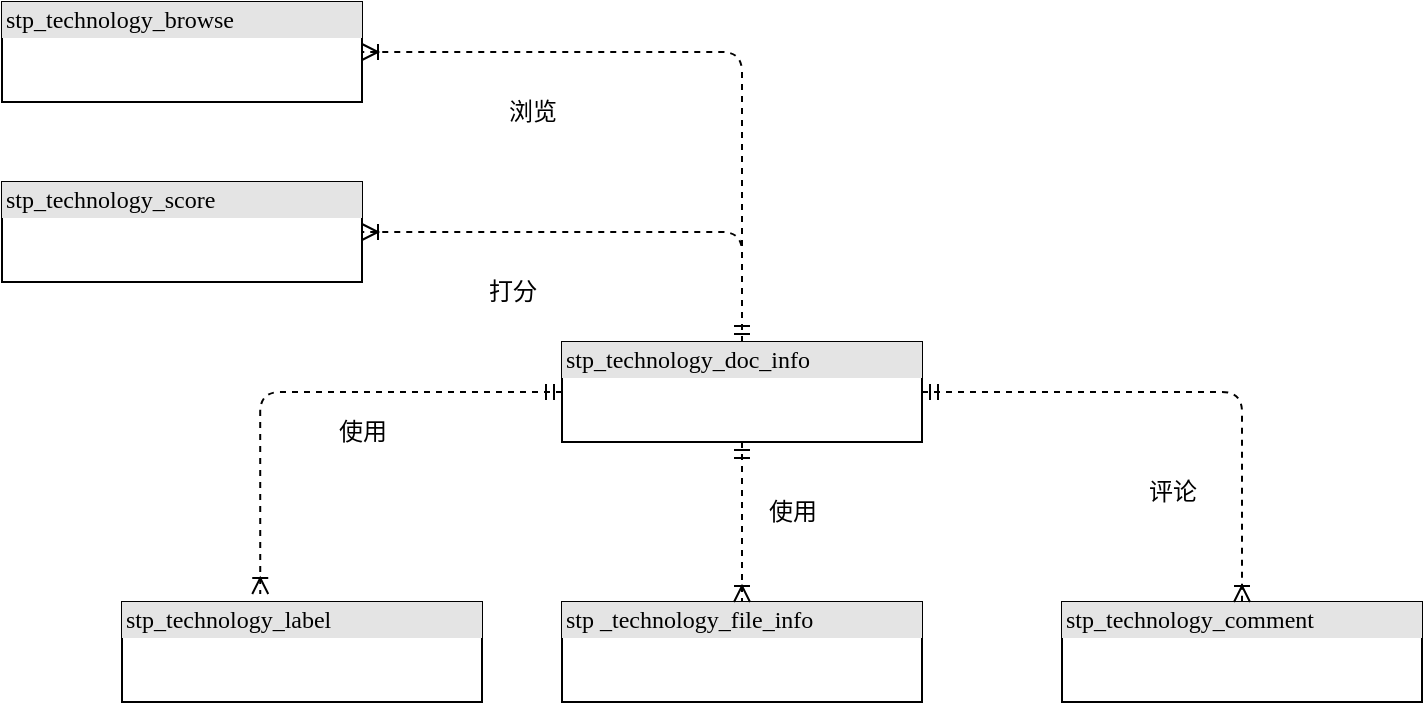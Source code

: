 <mxfile version="21.4.0" type="github">
  <diagram name="第 1 页" id="ks-9cWMgujeYPZ_YFPuQ">
    <mxGraphModel dx="1050" dy="1742" grid="1" gridSize="10" guides="1" tooltips="1" connect="1" arrows="1" fold="1" page="1" pageScale="1" pageWidth="827" pageHeight="1169" math="0" shadow="0">
      <root>
        <mxCell id="0" />
        <mxCell id="1" parent="0" />
        <mxCell id="yk5O02j1sKZsYYA8oQdK-1" value="&lt;div style=&quot;box-sizing:border-box;width:100%;background:#e4e4e4;padding:2px;&quot;&gt;stp_technology_doc_info&lt;br&gt;&lt;/div&gt;" style="verticalAlign=top;align=left;overflow=fill;html=1;rounded=0;shadow=0;comic=0;labelBackgroundColor=none;strokeWidth=1;fontFamily=Verdana;fontSize=12" vertex="1" parent="1">
          <mxGeometry x="340" y="-930" width="180" height="50" as="geometry" />
        </mxCell>
        <mxCell id="yk5O02j1sKZsYYA8oQdK-2" value="&lt;div style=&quot;box-sizing:border-box;width:100%;background:#e4e4e4;padding:2px;&quot;&gt;stp_technology_label&lt;br&gt;&lt;/div&gt;" style="verticalAlign=top;align=left;overflow=fill;html=1;rounded=0;shadow=0;comic=0;labelBackgroundColor=none;strokeWidth=1;fontFamily=Verdana;fontSize=12" vertex="1" parent="1">
          <mxGeometry x="120" y="-800" width="180" height="50" as="geometry" />
        </mxCell>
        <mxCell id="yk5O02j1sKZsYYA8oQdK-3" value="" style="edgeStyle=orthogonalEdgeStyle;html=1;endArrow=ERoneToMany;startArrow=ERmandOne;labelBackgroundColor=none;fontFamily=Verdana;fontSize=12;align=left;dashed=1;exitX=0;exitY=0.5;exitDx=0;exitDy=0;entryX=0.384;entryY=-0.08;entryDx=0;entryDy=0;entryPerimeter=0;" edge="1" parent="1" source="yk5O02j1sKZsYYA8oQdK-1" target="yk5O02j1sKZsYYA8oQdK-2">
          <mxGeometry width="100" height="100" relative="1" as="geometry">
            <mxPoint x="350" y="-1032" as="sourcePoint" />
            <mxPoint x="160" y="-990" as="targetPoint" />
          </mxGeometry>
        </mxCell>
        <mxCell id="yk5O02j1sKZsYYA8oQdK-4" value="使用" style="text;html=1;align=center;verticalAlign=middle;resizable=0;points=[];autosize=1;strokeColor=none;fillColor=none;" vertex="1" parent="1">
          <mxGeometry x="215" y="-900" width="50" height="30" as="geometry" />
        </mxCell>
        <mxCell id="yk5O02j1sKZsYYA8oQdK-5" value="&lt;div style=&quot;box-sizing:border-box;width:100%;background:#e4e4e4;padding:2px;&quot;&gt;stp _technology_file_info&lt;br&gt;&lt;/div&gt;" style="verticalAlign=top;align=left;overflow=fill;html=1;rounded=0;shadow=0;comic=0;labelBackgroundColor=none;strokeWidth=1;fontFamily=Verdana;fontSize=12" vertex="1" parent="1">
          <mxGeometry x="340" y="-800" width="180" height="50" as="geometry" />
        </mxCell>
        <mxCell id="yk5O02j1sKZsYYA8oQdK-6" value="" style="edgeStyle=orthogonalEdgeStyle;html=1;endArrow=ERoneToMany;startArrow=ERmandOne;labelBackgroundColor=none;fontFamily=Verdana;fontSize=12;align=left;dashed=1;exitX=0.5;exitY=1;exitDx=0;exitDy=0;entryX=0.5;entryY=0;entryDx=0;entryDy=0;" edge="1" parent="1" source="yk5O02j1sKZsYYA8oQdK-1" target="yk5O02j1sKZsYYA8oQdK-5">
          <mxGeometry width="100" height="100" relative="1" as="geometry">
            <mxPoint x="350" y="-895" as="sourcePoint" />
            <mxPoint x="199" y="-794" as="targetPoint" />
          </mxGeometry>
        </mxCell>
        <mxCell id="yk5O02j1sKZsYYA8oQdK-7" value="使用" style="text;html=1;align=center;verticalAlign=middle;resizable=0;points=[];autosize=1;strokeColor=none;fillColor=none;" vertex="1" parent="1">
          <mxGeometry x="430" y="-860" width="50" height="30" as="geometry" />
        </mxCell>
        <mxCell id="yk5O02j1sKZsYYA8oQdK-8" value="&lt;div style=&quot;box-sizing:border-box;width:100%;background:#e4e4e4;padding:2px;&quot;&gt;stp_technology_comment&lt;br&gt;&lt;/div&gt;" style="verticalAlign=top;align=left;overflow=fill;html=1;rounded=0;shadow=0;comic=0;labelBackgroundColor=none;strokeWidth=1;fontFamily=Verdana;fontSize=12" vertex="1" parent="1">
          <mxGeometry x="590" y="-800" width="180" height="50" as="geometry" />
        </mxCell>
        <mxCell id="yk5O02j1sKZsYYA8oQdK-9" value="" style="edgeStyle=orthogonalEdgeStyle;html=1;endArrow=ERoneToMany;startArrow=ERmandOne;labelBackgroundColor=none;fontFamily=Verdana;fontSize=12;align=left;dashed=1;exitX=1;exitY=0.5;exitDx=0;exitDy=0;entryX=0.5;entryY=0;entryDx=0;entryDy=0;" edge="1" parent="1" source="yk5O02j1sKZsYYA8oQdK-1" target="yk5O02j1sKZsYYA8oQdK-8">
          <mxGeometry width="100" height="100" relative="1" as="geometry">
            <mxPoint x="440" y="-870" as="sourcePoint" />
            <mxPoint x="440" y="-790" as="targetPoint" />
          </mxGeometry>
        </mxCell>
        <mxCell id="yk5O02j1sKZsYYA8oQdK-10" value="评论" style="text;html=1;align=center;verticalAlign=middle;resizable=0;points=[];autosize=1;strokeColor=none;fillColor=none;" vertex="1" parent="1">
          <mxGeometry x="620" y="-870" width="50" height="30" as="geometry" />
        </mxCell>
        <mxCell id="yk5O02j1sKZsYYA8oQdK-11" value="&lt;div style=&quot;box-sizing:border-box;width:100%;background:#e4e4e4;padding:2px;&quot;&gt;stp_technology_score&lt;br&gt;&lt;/div&gt;" style="verticalAlign=top;align=left;overflow=fill;html=1;rounded=0;shadow=0;comic=0;labelBackgroundColor=none;strokeWidth=1;fontFamily=Verdana;fontSize=12" vertex="1" parent="1">
          <mxGeometry x="60" y="-1010" width="180" height="50" as="geometry" />
        </mxCell>
        <mxCell id="yk5O02j1sKZsYYA8oQdK-12" value="" style="edgeStyle=orthogonalEdgeStyle;html=1;endArrow=ERoneToMany;startArrow=ERmandOne;labelBackgroundColor=none;fontFamily=Verdana;fontSize=12;align=left;dashed=1;exitX=0.5;exitY=0;exitDx=0;exitDy=0;entryX=1;entryY=0.5;entryDx=0;entryDy=0;" edge="1" parent="1" source="yk5O02j1sKZsYYA8oQdK-1" target="yk5O02j1sKZsYYA8oQdK-11">
          <mxGeometry width="100" height="100" relative="1" as="geometry">
            <mxPoint x="350" y="-895" as="sourcePoint" />
            <mxPoint x="199" y="-794" as="targetPoint" />
          </mxGeometry>
        </mxCell>
        <mxCell id="yk5O02j1sKZsYYA8oQdK-13" value="打分" style="text;html=1;align=center;verticalAlign=middle;resizable=0;points=[];autosize=1;strokeColor=none;fillColor=none;" vertex="1" parent="1">
          <mxGeometry x="290" y="-970" width="50" height="30" as="geometry" />
        </mxCell>
        <mxCell id="yk5O02j1sKZsYYA8oQdK-14" value="&lt;div style=&quot;box-sizing:border-box;width:100%;background:#e4e4e4;padding:2px;&quot;&gt;stp_technology_browse&lt;br&gt;&lt;/div&gt;" style="verticalAlign=top;align=left;overflow=fill;html=1;rounded=0;shadow=0;comic=0;labelBackgroundColor=none;strokeWidth=1;fontFamily=Verdana;fontSize=12" vertex="1" parent="1">
          <mxGeometry x="60" y="-1100" width="180" height="50" as="geometry" />
        </mxCell>
        <mxCell id="yk5O02j1sKZsYYA8oQdK-15" value="" style="edgeStyle=orthogonalEdgeStyle;html=1;endArrow=ERoneToMany;startArrow=ERmandOne;labelBackgroundColor=none;fontFamily=Verdana;fontSize=12;align=left;dashed=1;entryX=1;entryY=0.5;entryDx=0;entryDy=0;" edge="1" parent="1" target="yk5O02j1sKZsYYA8oQdK-14">
          <mxGeometry width="100" height="100" relative="1" as="geometry">
            <mxPoint x="430" y="-930" as="sourcePoint" />
            <mxPoint x="250" y="-975" as="targetPoint" />
            <Array as="points">
              <mxPoint x="430" y="-1075" />
            </Array>
          </mxGeometry>
        </mxCell>
        <mxCell id="yk5O02j1sKZsYYA8oQdK-16" value="浏览" style="text;html=1;align=center;verticalAlign=middle;resizable=0;points=[];autosize=1;strokeColor=none;fillColor=none;" vertex="1" parent="1">
          <mxGeometry x="300" y="-1060" width="50" height="30" as="geometry" />
        </mxCell>
      </root>
    </mxGraphModel>
  </diagram>
</mxfile>
